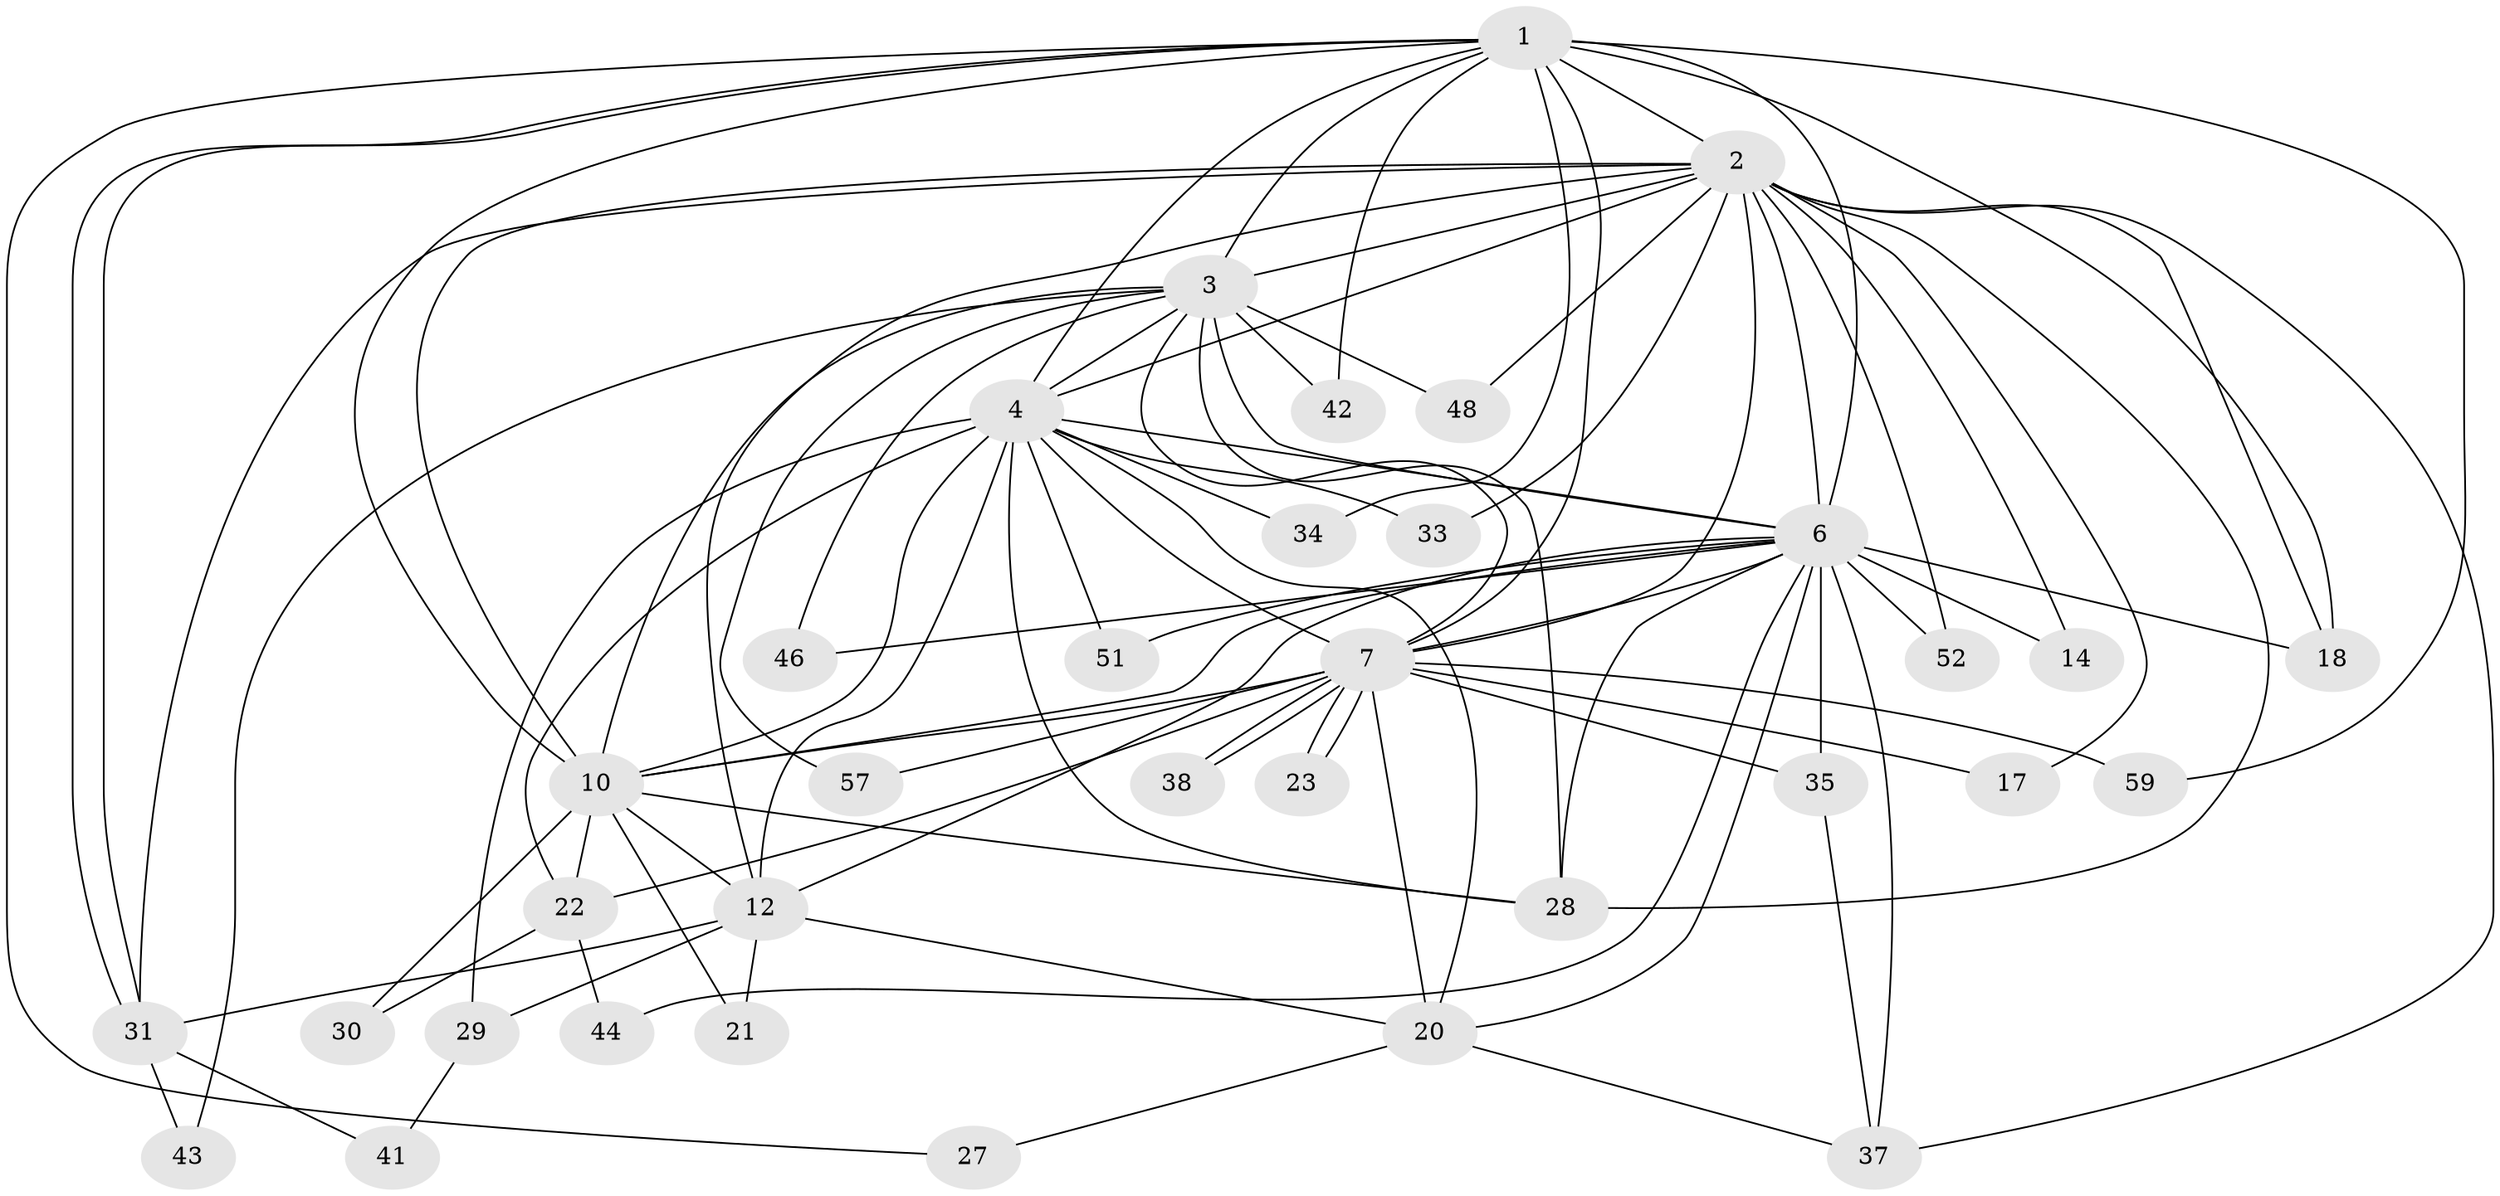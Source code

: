 // original degree distribution, {18: 0.028169014084507043, 16: 0.014084507042253521, 14: 0.028169014084507043, 15: 0.028169014084507043, 20: 0.014084507042253521, 22: 0.014084507042253521, 17: 0.014084507042253521, 4: 0.11267605633802817, 3: 0.07042253521126761, 2: 0.5915492957746479, 7: 0.014084507042253521, 6: 0.028169014084507043, 5: 0.04225352112676056}
// Generated by graph-tools (version 1.1) at 2025/14/03/09/25 04:14:16]
// undirected, 35 vertices, 90 edges
graph export_dot {
graph [start="1"]
  node [color=gray90,style=filled];
  1;
  2 [super="+5+54+45+50"];
  3;
  4 [super="+8+39"];
  6 [super="+40+64+16+11+9"];
  7 [super="+24"];
  10;
  12 [super="+15"];
  14;
  17 [super="+36"];
  18;
  20 [super="+60+32"];
  21;
  22 [super="+25"];
  23;
  27;
  28 [super="+53+47"];
  29;
  30;
  31;
  33;
  34;
  35 [super="+56"];
  37;
  38;
  41;
  42;
  43;
  44;
  46;
  48;
  51;
  52;
  57;
  59;
  1 -- 2 [weight=3];
  1 -- 3;
  1 -- 4 [weight=2];
  1 -- 6 [weight=3];
  1 -- 7;
  1 -- 10;
  1 -- 18;
  1 -- 27;
  1 -- 31;
  1 -- 31;
  1 -- 34;
  1 -- 42;
  1 -- 59;
  2 -- 3 [weight=2];
  2 -- 4 [weight=6];
  2 -- 6 [weight=7];
  2 -- 7 [weight=3];
  2 -- 10 [weight=2];
  2 -- 28;
  2 -- 33;
  2 -- 37;
  2 -- 48;
  2 -- 52;
  2 -- 14;
  2 -- 17 [weight=2];
  2 -- 18;
  2 -- 31;
  2 -- 12;
  3 -- 4 [weight=2];
  3 -- 6 [weight=3];
  3 -- 7;
  3 -- 10;
  3 -- 42;
  3 -- 43;
  3 -- 46;
  3 -- 48;
  3 -- 57;
  3 -- 28;
  4 -- 6 [weight=6];
  4 -- 7 [weight=2];
  4 -- 10 [weight=2];
  4 -- 22;
  4 -- 29 [weight=2];
  4 -- 34;
  4 -- 12;
  4 -- 20;
  4 -- 28;
  4 -- 33;
  4 -- 51;
  6 -- 7 [weight=2];
  6 -- 10 [weight=2];
  6 -- 18;
  6 -- 35;
  6 -- 44;
  6 -- 51;
  6 -- 20;
  6 -- 12 [weight=3];
  6 -- 28 [weight=2];
  6 -- 37;
  6 -- 46;
  6 -- 14;
  6 -- 52;
  7 -- 10 [weight=2];
  7 -- 17 [weight=2];
  7 -- 20;
  7 -- 23;
  7 -- 23;
  7 -- 35;
  7 -- 38;
  7 -- 38;
  7 -- 57;
  7 -- 59;
  7 -- 22;
  10 -- 12;
  10 -- 21;
  10 -- 22;
  10 -- 28;
  10 -- 30;
  12 -- 20;
  12 -- 21;
  12 -- 29;
  12 -- 31;
  20 -- 27;
  20 -- 37;
  22 -- 30;
  22 -- 44;
  29 -- 41;
  31 -- 41;
  31 -- 43;
  35 -- 37;
}
